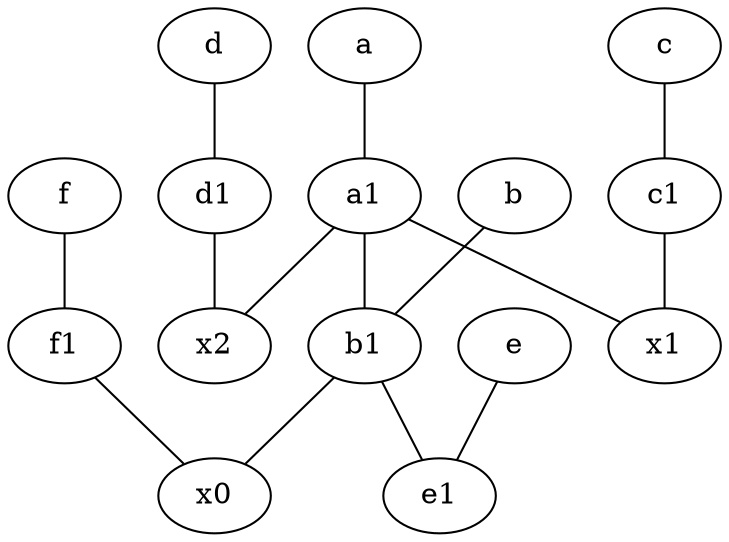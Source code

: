 graph {
	node [labelfontsize=50]
	c1 [labelfontsize=50 pos="4.5,3!"]
	x2 [labelfontsize=50]
	b1 [labelfontsize=50 pos="9,4!"]
	x0 [labelfontsize=50]
	x1 [labelfontsize=50]
	e1 [labelfontsize=50 pos="7,7!"]
	d1 [labelfontsize=50 pos="3,5!"]
	a1 [labelfontsize=50 pos="8,3!"]
	b [labelfontsize=50 pos="10,4!"]
	f1 [labelfontsize=50 pos="3,8!"]
	a -- a1
	c -- c1
	b1 -- x0
	f -- f1
	b1 -- e1
	a1 -- b1
	b -- b1
	d1 -- x2
	e -- e1
	f1 -- x0
	d -- d1
	a1 -- x1
	c1 -- x1
	a1 -- x2
}

